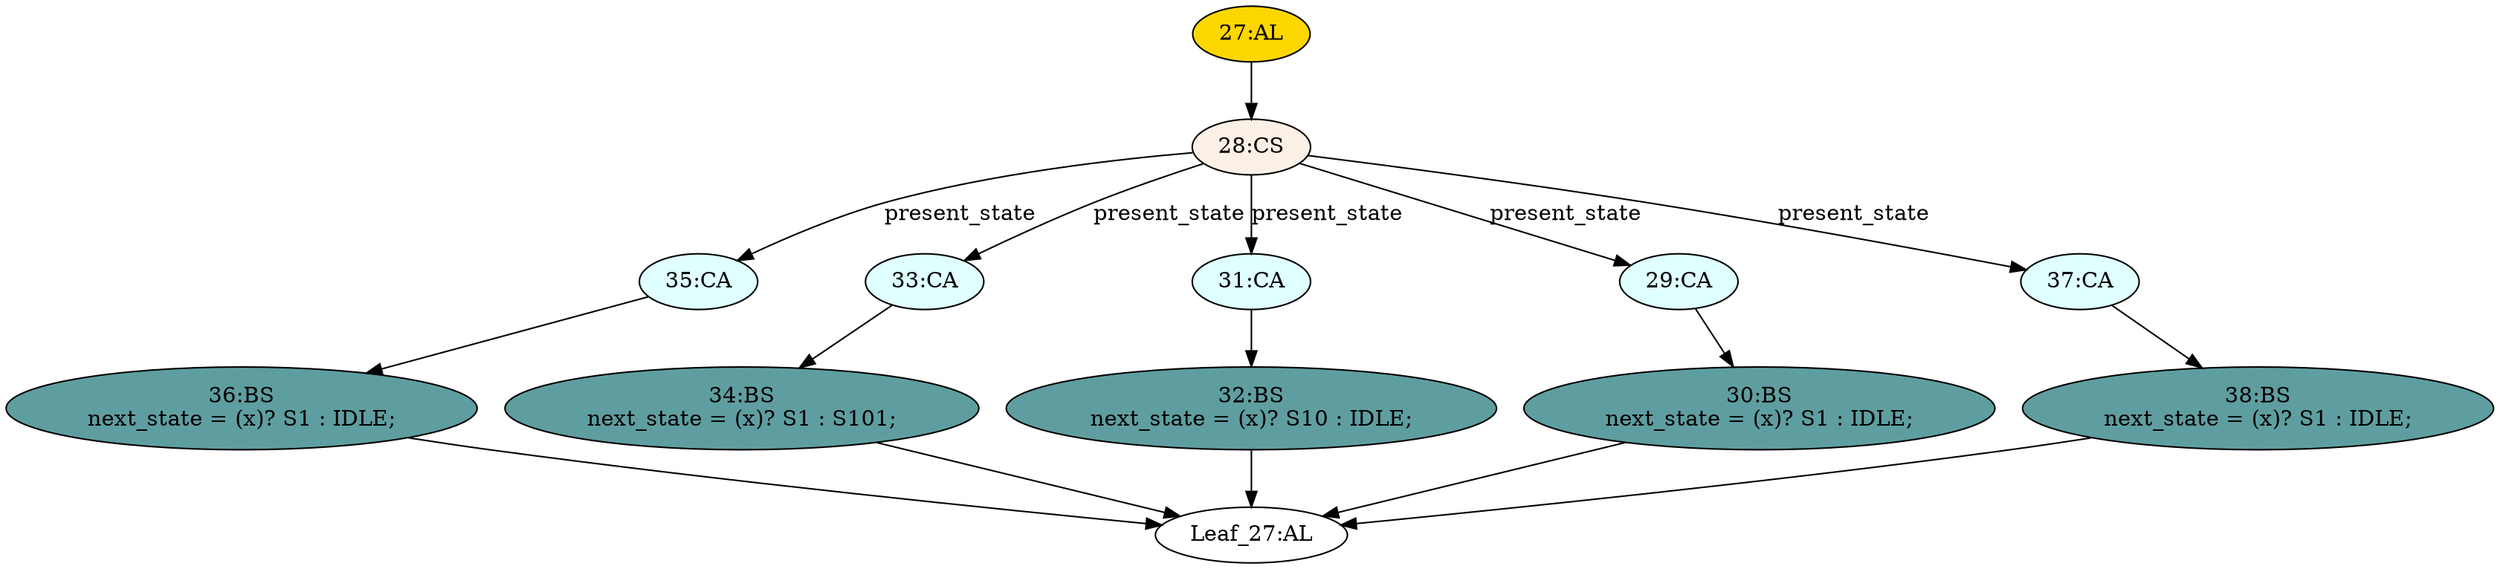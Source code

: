 strict digraph "" {
	node [label="\N"];
	"27:AL"	[ast="<pyverilog.vparser.ast.Always object at 0x7f344e0eae50>",
		clk_sens=False,
		fillcolor=gold,
		label="27:AL",
		sens="['x', 'IDLE', 'S101']",
		statements="[]",
		style=filled,
		typ=Always,
		use_var="['x', 'IDLE', 'S101', 'present_state']"];
	"28:CS"	[ast="<pyverilog.vparser.ast.CaseStatement object at 0x7f344e0ea950>",
		fillcolor=linen,
		label="28:CS",
		statements="[]",
		style=filled,
		typ=CaseStatement];
	"27:AL" -> "28:CS"	[cond="[]",
		lineno=None];
	"36:BS"	[ast="<pyverilog.vparser.ast.BlockingSubstitution object at 0x7f344e0f0f10>",
		fillcolor=cadetblue,
		label="36:BS
next_state = (x)? S1 : IDLE;",
		statements="[<pyverilog.vparser.ast.BlockingSubstitution object at 0x7f344e0f0f10>]",
		style=filled,
		typ=BlockingSubstitution];
	"Leaf_27:AL"	[def_var="['next_state']",
		label="Leaf_27:AL"];
	"36:BS" -> "Leaf_27:AL"	[cond="[]",
		lineno=None];
	"35:CA"	[ast="<pyverilog.vparser.ast.Case object at 0x7f344e0ead10>",
		fillcolor=lightcyan,
		label="35:CA",
		statements="[]",
		style=filled,
		typ=Case];
	"35:CA" -> "36:BS"	[cond="[]",
		lineno=None];
	"33:CA"	[ast="<pyverilog.vparser.ast.Case object at 0x7f344e0ea1d0>",
		fillcolor=lightcyan,
		label="33:CA",
		statements="[]",
		style=filled,
		typ=Case];
	"34:BS"	[ast="<pyverilog.vparser.ast.BlockingSubstitution object at 0x7f344e0ea250>",
		fillcolor=cadetblue,
		label="34:BS
next_state = (x)? S1 : S101;",
		statements="[<pyverilog.vparser.ast.BlockingSubstitution object at 0x7f344e0ea250>]",
		style=filled,
		typ=BlockingSubstitution];
	"33:CA" -> "34:BS"	[cond="[]",
		lineno=None];
	"31:CA"	[ast="<pyverilog.vparser.ast.Case object at 0x7f344e0ea490>",
		fillcolor=lightcyan,
		label="31:CA",
		statements="[]",
		style=filled,
		typ=Case];
	"32:BS"	[ast="<pyverilog.vparser.ast.BlockingSubstitution object at 0x7f344e0ea510>",
		fillcolor=cadetblue,
		label="32:BS
next_state = (x)? S10 : IDLE;",
		statements="[<pyverilog.vparser.ast.BlockingSubstitution object at 0x7f344e0ea510>]",
		style=filled,
		typ=BlockingSubstitution];
	"31:CA" -> "32:BS"	[cond="[]",
		lineno=None];
	"38:BS"	[ast="<pyverilog.vparser.ast.BlockingSubstitution object at 0x7f344e0ea750>",
		fillcolor=cadetblue,
		label="38:BS
next_state = (x)? S1 : IDLE;",
		statements="[<pyverilog.vparser.ast.BlockingSubstitution object at 0x7f344e0ea750>]",
		style=filled,
		typ=BlockingSubstitution];
	"38:BS" -> "Leaf_27:AL"	[cond="[]",
		lineno=None];
	"28:CS" -> "35:CA"	[cond="['present_state']",
		label=present_state,
		lineno=28];
	"28:CS" -> "33:CA"	[cond="['present_state']",
		label=present_state,
		lineno=28];
	"28:CS" -> "31:CA"	[cond="['present_state']",
		label=present_state,
		lineno=28];
	"29:CA"	[ast="<pyverilog.vparser.ast.Case object at 0x7f344e0eaa50>",
		fillcolor=lightcyan,
		label="29:CA",
		statements="[]",
		style=filled,
		typ=Case];
	"28:CS" -> "29:CA"	[cond="['present_state']",
		label=present_state,
		lineno=28];
	"37:CA"	[ast="<pyverilog.vparser.ast.Case object at 0x7f344e0eadd0>",
		fillcolor=lightcyan,
		label="37:CA",
		statements="[]",
		style=filled,
		typ=Case];
	"28:CS" -> "37:CA"	[cond="['present_state']",
		label=present_state,
		lineno=28];
	"30:BS"	[ast="<pyverilog.vparser.ast.BlockingSubstitution object at 0x7f344e0eaad0>",
		fillcolor=cadetblue,
		label="30:BS
next_state = (x)? S1 : IDLE;",
		statements="[<pyverilog.vparser.ast.BlockingSubstitution object at 0x7f344e0eaad0>]",
		style=filled,
		typ=BlockingSubstitution];
	"30:BS" -> "Leaf_27:AL"	[cond="[]",
		lineno=None];
	"29:CA" -> "30:BS"	[cond="[]",
		lineno=None];
	"34:BS" -> "Leaf_27:AL"	[cond="[]",
		lineno=None];
	"32:BS" -> "Leaf_27:AL"	[cond="[]",
		lineno=None];
	"37:CA" -> "38:BS"	[cond="[]",
		lineno=None];
}

